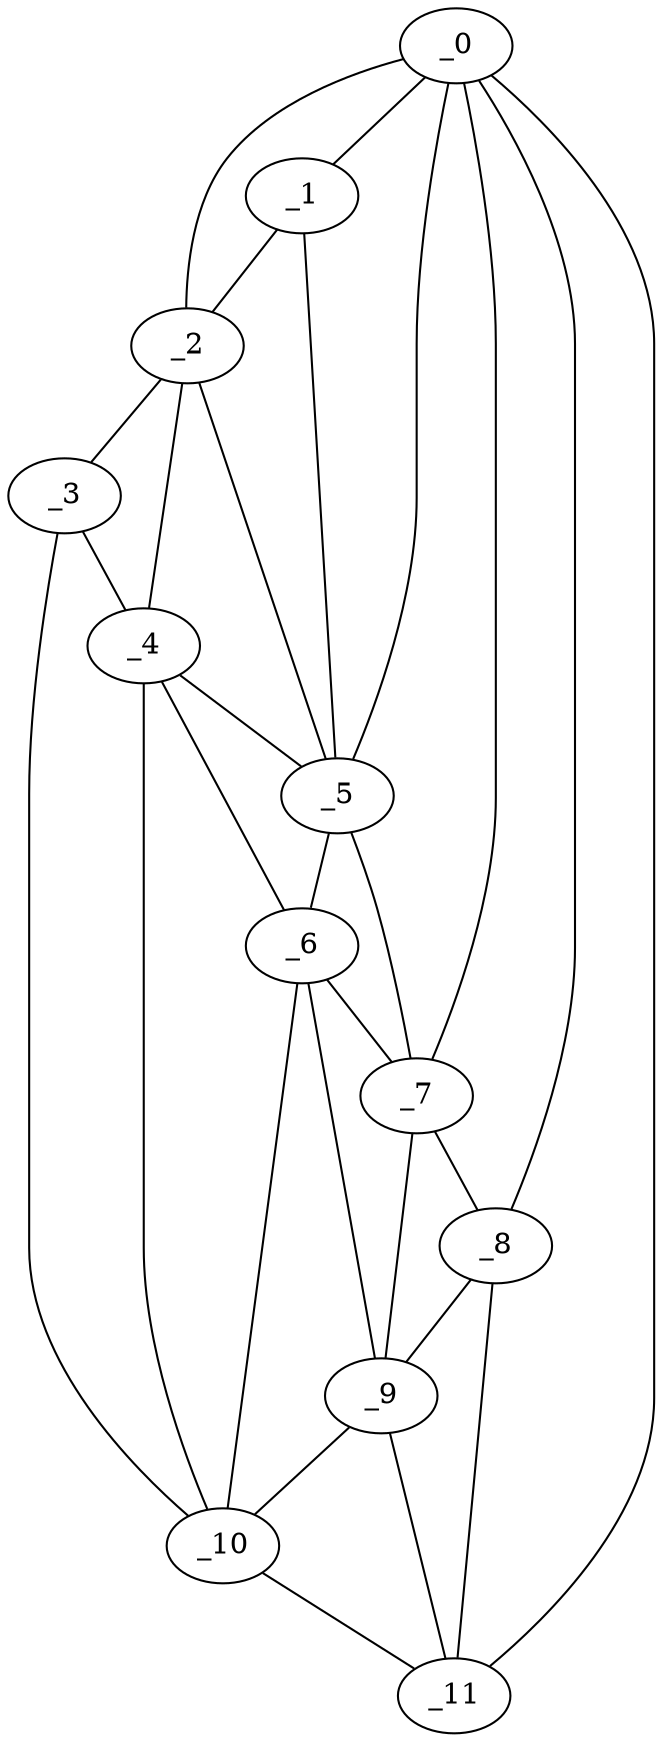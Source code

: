 graph "obj42__25.gxl" {
	_0	 [x=5,
		y=54];
	_1	 [x=15,
		y=53];
	_0 -- _1	 [valence=2];
	_2	 [x=41,
		y=42];
	_0 -- _2	 [valence=1];
	_5	 [x=95,
		y=67];
	_0 -- _5	 [valence=2];
	_7	 [x=102,
		y=70];
	_0 -- _7	 [valence=2];
	_8	 [x=109,
		y=73];
	_0 -- _8	 [valence=1];
	_11	 [x=126,
		y=80];
	_0 -- _11	 [valence=1];
	_1 -- _2	 [valence=2];
	_1 -- _5	 [valence=1];
	_3	 [x=89,
		y=40];
	_2 -- _3	 [valence=1];
	_4	 [x=93,
		y=50];
	_2 -- _4	 [valence=2];
	_2 -- _5	 [valence=2];
	_3 -- _4	 [valence=2];
	_10	 [x=125,
		y=60];
	_3 -- _10	 [valence=1];
	_4 -- _5	 [valence=1];
	_6	 [x=97,
		y=61];
	_4 -- _6	 [valence=2];
	_4 -- _10	 [valence=2];
	_5 -- _6	 [valence=2];
	_5 -- _7	 [valence=2];
	_6 -- _7	 [valence=2];
	_9	 [x=117,
		y=68];
	_6 -- _9	 [valence=2];
	_6 -- _10	 [valence=1];
	_7 -- _8	 [valence=2];
	_7 -- _9	 [valence=1];
	_8 -- _9	 [valence=1];
	_8 -- _11	 [valence=2];
	_9 -- _10	 [valence=1];
	_9 -- _11	 [valence=2];
	_10 -- _11	 [valence=1];
}
